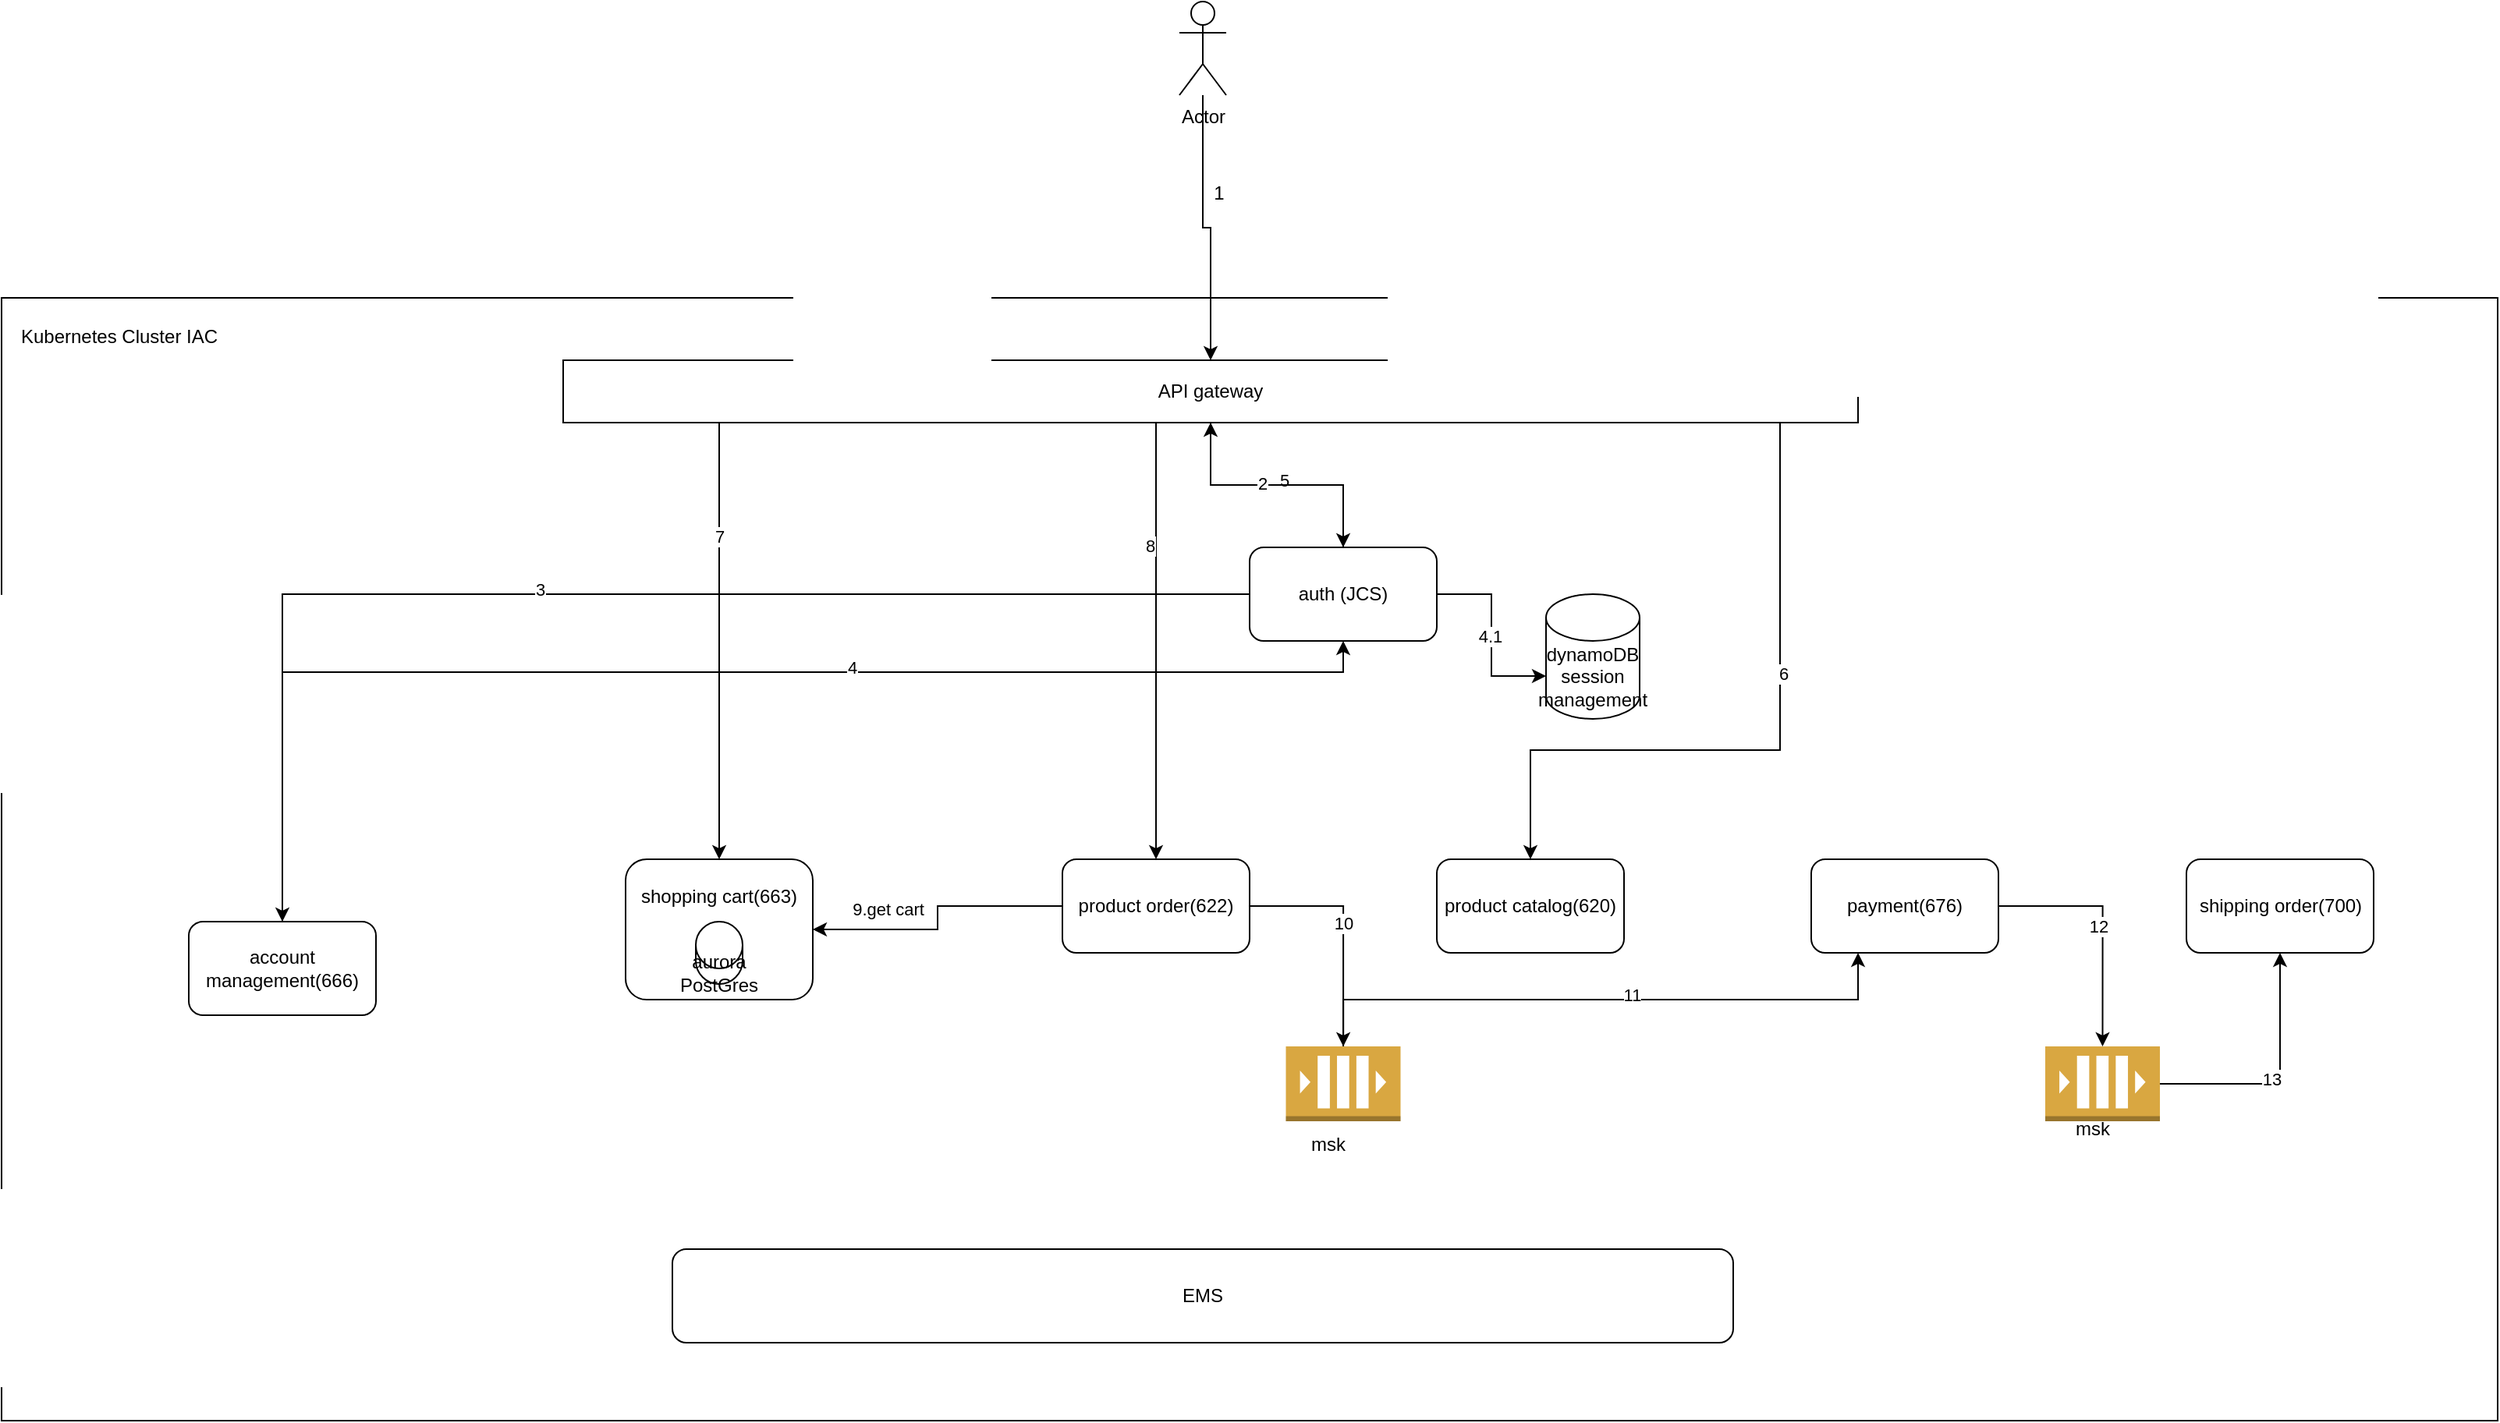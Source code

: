 <mxfile version="28.1.2">
  <diagram name="Page-1" id="AC4NZ0nQd0ChVJ89ozP2">
    <mxGraphModel dx="2602" dy="2327" grid="1" gridSize="10" guides="1" tooltips="1" connect="1" arrows="1" fold="1" page="1" pageScale="1" pageWidth="827" pageHeight="1169" math="0" shadow="0">
      <root>
        <mxCell id="0" />
        <mxCell id="1" parent="0" />
        <mxCell id="Gj-xNXoNOj-doC32Hld5-23" value="" style="rounded=0;whiteSpace=wrap;html=1;" vertex="1" parent="1">
          <mxGeometry x="-280" y="-80" width="1600" height="720" as="geometry" />
        </mxCell>
        <mxCell id="Gj-xNXoNOj-doC32Hld5-22" value="" style="group" vertex="1" connectable="0" parent="1">
          <mxGeometry x="-160" y="-40" width="1400.5" height="630" as="geometry" />
        </mxCell>
        <mxCell id="Gj-xNXoNOj-doC32Hld5-50" style="edgeStyle=orthogonalEdgeStyle;rounded=0;orthogonalLoop=1;jettySize=auto;html=1;" edge="1" parent="Gj-xNXoNOj-doC32Hld5-22" source="Gj-xNXoNOj-doC32Hld5-1" target="Gj-xNXoNOj-doC32Hld5-2">
          <mxGeometry relative="1" as="geometry" />
        </mxCell>
        <mxCell id="Gj-xNXoNOj-doC32Hld5-51" value="9.get cart" style="edgeLabel;html=1;align=center;verticalAlign=middle;resizable=0;points=[];" vertex="1" connectable="0" parent="Gj-xNXoNOj-doC32Hld5-50">
          <mxGeometry x="0.441" y="-13" relative="1" as="geometry">
            <mxPoint x="-1" as="offset" />
          </mxGeometry>
        </mxCell>
        <mxCell id="Gj-xNXoNOj-doC32Hld5-52" style="edgeStyle=orthogonalEdgeStyle;rounded=0;orthogonalLoop=1;jettySize=auto;html=1;" edge="1" parent="Gj-xNXoNOj-doC32Hld5-22" source="Gj-xNXoNOj-doC32Hld5-1" target="Gj-xNXoNOj-doC32Hld5-12">
          <mxGeometry relative="1" as="geometry" />
        </mxCell>
        <mxCell id="Gj-xNXoNOj-doC32Hld5-53" value="10" style="edgeLabel;html=1;align=center;verticalAlign=middle;resizable=0;points=[];" vertex="1" connectable="0" parent="Gj-xNXoNOj-doC32Hld5-52">
          <mxGeometry x="-0.051" relative="1" as="geometry">
            <mxPoint as="offset" />
          </mxGeometry>
        </mxCell>
        <mxCell id="Gj-xNXoNOj-doC32Hld5-1" value="product order(622)" style="rounded=1;whiteSpace=wrap;html=1;" vertex="1" parent="Gj-xNXoNOj-doC32Hld5-22">
          <mxGeometry x="560" y="320" width="120" height="60" as="geometry" />
        </mxCell>
        <mxCell id="Gj-xNXoNOj-doC32Hld5-3" value="product catalog(620)" style="rounded=1;whiteSpace=wrap;html=1;" vertex="1" parent="Gj-xNXoNOj-doC32Hld5-22">
          <mxGeometry x="800" y="320" width="120" height="60" as="geometry" />
        </mxCell>
        <mxCell id="Gj-xNXoNOj-doC32Hld5-4" value="payment(676)" style="rounded=1;whiteSpace=wrap;html=1;" vertex="1" parent="Gj-xNXoNOj-doC32Hld5-22">
          <mxGeometry x="1040" y="320" width="120" height="60" as="geometry" />
        </mxCell>
        <mxCell id="Gj-xNXoNOj-doC32Hld5-2" value="shopping cart(663)&lt;div&gt;&lt;br&gt;&lt;/div&gt;&lt;div&gt;&lt;br&gt;&lt;/div&gt;&lt;div&gt;&lt;br&gt;&lt;/div&gt;" style="rounded=1;whiteSpace=wrap;html=1;" vertex="1" parent="Gj-xNXoNOj-doC32Hld5-22">
          <mxGeometry x="280" y="320" width="120" height="90" as="geometry" />
        </mxCell>
        <mxCell id="Gj-xNXoNOj-doC32Hld5-5" value="shipping order(700)" style="rounded=1;whiteSpace=wrap;html=1;" vertex="1" parent="Gj-xNXoNOj-doC32Hld5-22">
          <mxGeometry x="1280.5" y="320" width="120" height="60" as="geometry" />
        </mxCell>
        <mxCell id="Gj-xNXoNOj-doC32Hld5-33" style="edgeStyle=orthogonalEdgeStyle;rounded=0;orthogonalLoop=1;jettySize=auto;html=1;" edge="1" parent="Gj-xNXoNOj-doC32Hld5-22" source="Gj-xNXoNOj-doC32Hld5-6" target="Gj-xNXoNOj-doC32Hld5-8">
          <mxGeometry relative="1" as="geometry">
            <Array as="points">
              <mxPoint x="60" y="200" />
              <mxPoint x="740" y="200" />
            </Array>
          </mxGeometry>
        </mxCell>
        <mxCell id="Gj-xNXoNOj-doC32Hld5-34" value="4" style="edgeLabel;html=1;align=center;verticalAlign=middle;resizable=0;points=[];" vertex="1" connectable="0" parent="Gj-xNXoNOj-doC32Hld5-33">
          <mxGeometry x="0.221" y="3" relative="1" as="geometry">
            <mxPoint as="offset" />
          </mxGeometry>
        </mxCell>
        <mxCell id="Gj-xNXoNOj-doC32Hld5-6" value="account management(666)" style="rounded=1;whiteSpace=wrap;html=1;" vertex="1" parent="Gj-xNXoNOj-doC32Hld5-22">
          <mxGeometry y="360" width="120" height="60" as="geometry" />
        </mxCell>
        <mxCell id="Gj-xNXoNOj-doC32Hld5-31" style="edgeStyle=orthogonalEdgeStyle;rounded=0;orthogonalLoop=1;jettySize=auto;html=1;entryX=0.5;entryY=0;entryDx=0;entryDy=0;" edge="1" parent="Gj-xNXoNOj-doC32Hld5-22" source="Gj-xNXoNOj-doC32Hld5-8" target="Gj-xNXoNOj-doC32Hld5-6">
          <mxGeometry relative="1" as="geometry" />
        </mxCell>
        <mxCell id="Gj-xNXoNOj-doC32Hld5-32" value="3" style="edgeLabel;html=1;align=center;verticalAlign=middle;resizable=0;points=[];" vertex="1" connectable="0" parent="Gj-xNXoNOj-doC32Hld5-31">
          <mxGeometry x="0.096" y="-3" relative="1" as="geometry">
            <mxPoint as="offset" />
          </mxGeometry>
        </mxCell>
        <mxCell id="Gj-xNXoNOj-doC32Hld5-35" style="edgeStyle=orthogonalEdgeStyle;rounded=0;orthogonalLoop=1;jettySize=auto;html=1;" edge="1" parent="Gj-xNXoNOj-doC32Hld5-22" source="Gj-xNXoNOj-doC32Hld5-8" target="Gj-xNXoNOj-doC32Hld5-19">
          <mxGeometry relative="1" as="geometry" />
        </mxCell>
        <mxCell id="Gj-xNXoNOj-doC32Hld5-36" value="5" style="edgeLabel;html=1;align=center;verticalAlign=middle;resizable=0;points=[];" vertex="1" connectable="0" parent="Gj-xNXoNOj-doC32Hld5-35">
          <mxGeometry x="-0.051" y="-3" relative="1" as="geometry">
            <mxPoint as="offset" />
          </mxGeometry>
        </mxCell>
        <mxCell id="Gj-xNXoNOj-doC32Hld5-8" value="auth (JCS)" style="rounded=1;whiteSpace=wrap;html=1;" vertex="1" parent="Gj-xNXoNOj-doC32Hld5-22">
          <mxGeometry x="680" y="120" width="120" height="60" as="geometry" />
        </mxCell>
        <mxCell id="Gj-xNXoNOj-doC32Hld5-9" value="aurora PostGres" style="shape=cylinder3;whiteSpace=wrap;html=1;boundedLbl=1;backgroundOutline=1;size=15;" vertex="1" parent="Gj-xNXoNOj-doC32Hld5-22">
          <mxGeometry x="325" y="360" width="30" height="40" as="geometry" />
        </mxCell>
        <mxCell id="Gj-xNXoNOj-doC32Hld5-54" style="edgeStyle=orthogonalEdgeStyle;rounded=0;orthogonalLoop=1;jettySize=auto;html=1;entryX=0.25;entryY=1;entryDx=0;entryDy=0;" edge="1" parent="Gj-xNXoNOj-doC32Hld5-22" source="Gj-xNXoNOj-doC32Hld5-12" target="Gj-xNXoNOj-doC32Hld5-4">
          <mxGeometry relative="1" as="geometry">
            <Array as="points">
              <mxPoint x="740" y="410" />
              <mxPoint x="1070" y="410" />
            </Array>
          </mxGeometry>
        </mxCell>
        <mxCell id="Gj-xNXoNOj-doC32Hld5-55" value="11" style="edgeLabel;html=1;align=center;verticalAlign=middle;resizable=0;points=[];" vertex="1" connectable="0" parent="Gj-xNXoNOj-doC32Hld5-54">
          <mxGeometry x="0.094" y="3" relative="1" as="geometry">
            <mxPoint x="1" as="offset" />
          </mxGeometry>
        </mxCell>
        <mxCell id="Gj-xNXoNOj-doC32Hld5-12" value="" style="outlineConnect=0;dashed=0;verticalLabelPosition=bottom;verticalAlign=top;align=center;html=1;shape=mxgraph.aws3.queue;fillColor=#D9A741;gradientColor=none;" vertex="1" parent="Gj-xNXoNOj-doC32Hld5-22">
          <mxGeometry x="703.25" y="440" width="73.5" height="48" as="geometry" />
        </mxCell>
        <mxCell id="Gj-xNXoNOj-doC32Hld5-58" style="edgeStyle=orthogonalEdgeStyle;rounded=0;orthogonalLoop=1;jettySize=auto;html=1;entryX=0.5;entryY=1;entryDx=0;entryDy=0;" edge="1" parent="Gj-xNXoNOj-doC32Hld5-22" source="Gj-xNXoNOj-doC32Hld5-14" target="Gj-xNXoNOj-doC32Hld5-5">
          <mxGeometry relative="1" as="geometry" />
        </mxCell>
        <mxCell id="Gj-xNXoNOj-doC32Hld5-59" value="13" style="edgeLabel;html=1;align=center;verticalAlign=middle;resizable=0;points=[];" vertex="1" connectable="0" parent="Gj-xNXoNOj-doC32Hld5-58">
          <mxGeometry x="-0.12" y="3" relative="1" as="geometry">
            <mxPoint as="offset" />
          </mxGeometry>
        </mxCell>
        <mxCell id="Gj-xNXoNOj-doC32Hld5-14" value="" style="outlineConnect=0;dashed=0;verticalLabelPosition=bottom;verticalAlign=top;align=center;html=1;shape=mxgraph.aws3.queue;fillColor=#D9A741;gradientColor=none;" vertex="1" parent="Gj-xNXoNOj-doC32Hld5-22">
          <mxGeometry x="1190" y="440" width="73.5" height="48" as="geometry" />
        </mxCell>
        <mxCell id="Gj-xNXoNOj-doC32Hld5-16" value="msk" style="text;html=1;align=center;verticalAlign=middle;resizable=0;points=[];autosize=1;strokeColor=none;fillColor=none;" vertex="1" parent="Gj-xNXoNOj-doC32Hld5-22">
          <mxGeometry x="705" y="488" width="50" height="30" as="geometry" />
        </mxCell>
        <mxCell id="Gj-xNXoNOj-doC32Hld5-18" value="msk" style="text;html=1;align=center;verticalAlign=middle;resizable=0;points=[];autosize=1;strokeColor=none;fillColor=none;" vertex="1" parent="Gj-xNXoNOj-doC32Hld5-22">
          <mxGeometry x="1195" y="478" width="50" height="30" as="geometry" />
        </mxCell>
        <mxCell id="Gj-xNXoNOj-doC32Hld5-28" style="edgeStyle=orthogonalEdgeStyle;rounded=0;orthogonalLoop=1;jettySize=auto;html=1;" edge="1" parent="Gj-xNXoNOj-doC32Hld5-22" source="Gj-xNXoNOj-doC32Hld5-19" target="Gj-xNXoNOj-doC32Hld5-8">
          <mxGeometry relative="1" as="geometry" />
        </mxCell>
        <mxCell id="Gj-xNXoNOj-doC32Hld5-30" value="2" style="edgeLabel;html=1;align=center;verticalAlign=middle;resizable=0;points=[];" vertex="1" connectable="0" parent="Gj-xNXoNOj-doC32Hld5-28">
          <mxGeometry x="-0.104" y="1" relative="1" as="geometry">
            <mxPoint x="-1" as="offset" />
          </mxGeometry>
        </mxCell>
        <mxCell id="Gj-xNXoNOj-doC32Hld5-41" style="edgeStyle=orthogonalEdgeStyle;rounded=0;orthogonalLoop=1;jettySize=auto;html=1;" edge="1" parent="Gj-xNXoNOj-doC32Hld5-22" source="Gj-xNXoNOj-doC32Hld5-19" target="Gj-xNXoNOj-doC32Hld5-3">
          <mxGeometry relative="1" as="geometry">
            <Array as="points">
              <mxPoint x="1020" y="250" />
              <mxPoint x="860" y="250" />
            </Array>
          </mxGeometry>
        </mxCell>
        <mxCell id="Gj-xNXoNOj-doC32Hld5-42" value="6" style="edgeLabel;html=1;align=center;verticalAlign=middle;resizable=0;points=[];" vertex="1" connectable="0" parent="Gj-xNXoNOj-doC32Hld5-41">
          <mxGeometry x="-0.267" y="2" relative="1" as="geometry">
            <mxPoint y="-1" as="offset" />
          </mxGeometry>
        </mxCell>
        <mxCell id="Gj-xNXoNOj-doC32Hld5-43" style="edgeStyle=orthogonalEdgeStyle;rounded=0;orthogonalLoop=1;jettySize=auto;html=1;entryX=0.5;entryY=0;entryDx=0;entryDy=0;" edge="1" parent="Gj-xNXoNOj-doC32Hld5-22" source="Gj-xNXoNOj-doC32Hld5-19" target="Gj-xNXoNOj-doC32Hld5-2">
          <mxGeometry relative="1" as="geometry">
            <Array as="points">
              <mxPoint x="340" y="120" />
              <mxPoint x="340" y="120" />
            </Array>
          </mxGeometry>
        </mxCell>
        <mxCell id="Gj-xNXoNOj-doC32Hld5-44" value="7" style="edgeLabel;html=1;align=center;verticalAlign=middle;resizable=0;points=[];" vertex="1" connectable="0" parent="Gj-xNXoNOj-doC32Hld5-43">
          <mxGeometry x="-0.472" relative="1" as="geometry">
            <mxPoint y="-1" as="offset" />
          </mxGeometry>
        </mxCell>
        <mxCell id="Gj-xNXoNOj-doC32Hld5-47" style="edgeStyle=orthogonalEdgeStyle;rounded=0;orthogonalLoop=1;jettySize=auto;html=1;" edge="1" parent="Gj-xNXoNOj-doC32Hld5-22" source="Gj-xNXoNOj-doC32Hld5-19" target="Gj-xNXoNOj-doC32Hld5-1">
          <mxGeometry relative="1" as="geometry">
            <Array as="points">
              <mxPoint x="620" y="110" />
              <mxPoint x="620" y="110" />
            </Array>
          </mxGeometry>
        </mxCell>
        <mxCell id="Gj-xNXoNOj-doC32Hld5-48" value="8" style="edgeLabel;html=1;align=center;verticalAlign=middle;resizable=0;points=[];" vertex="1" connectable="0" parent="Gj-xNXoNOj-doC32Hld5-47">
          <mxGeometry x="-0.433" y="-4" relative="1" as="geometry">
            <mxPoint y="-1" as="offset" />
          </mxGeometry>
        </mxCell>
        <mxCell id="Gj-xNXoNOj-doC32Hld5-19" value="API gateway" style="rounded=0;whiteSpace=wrap;html=1;" vertex="1" parent="Gj-xNXoNOj-doC32Hld5-22">
          <mxGeometry x="240" width="830" height="40" as="geometry" />
        </mxCell>
        <mxCell id="Gj-xNXoNOj-doC32Hld5-20" value="dynamoDB session management" style="shape=cylinder3;whiteSpace=wrap;html=1;boundedLbl=1;backgroundOutline=1;size=15;" vertex="1" parent="Gj-xNXoNOj-doC32Hld5-22">
          <mxGeometry x="870" y="150" width="60" height="80" as="geometry" />
        </mxCell>
        <mxCell id="Gj-xNXoNOj-doC32Hld5-21" value="EMS" style="rounded=1;whiteSpace=wrap;html=1;" vertex="1" parent="Gj-xNXoNOj-doC32Hld5-22">
          <mxGeometry x="310" y="570" width="680" height="60" as="geometry" />
        </mxCell>
        <mxCell id="Gj-xNXoNOj-doC32Hld5-39" style="edgeStyle=orthogonalEdgeStyle;rounded=0;orthogonalLoop=1;jettySize=auto;html=1;entryX=0;entryY=0;entryDx=0;entryDy=52.5;entryPerimeter=0;" edge="1" parent="Gj-xNXoNOj-doC32Hld5-22" source="Gj-xNXoNOj-doC32Hld5-8" target="Gj-xNXoNOj-doC32Hld5-20">
          <mxGeometry relative="1" as="geometry" />
        </mxCell>
        <mxCell id="Gj-xNXoNOj-doC32Hld5-40" value="4.1" style="edgeLabel;html=1;align=center;verticalAlign=middle;resizable=0;points=[];" vertex="1" connectable="0" parent="Gj-xNXoNOj-doC32Hld5-39">
          <mxGeometry x="-0.007" y="-1" relative="1" as="geometry">
            <mxPoint y="1" as="offset" />
          </mxGeometry>
        </mxCell>
        <mxCell id="Gj-xNXoNOj-doC32Hld5-56" style="edgeStyle=orthogonalEdgeStyle;rounded=0;orthogonalLoop=1;jettySize=auto;html=1;entryX=0.5;entryY=0;entryDx=0;entryDy=0;entryPerimeter=0;" edge="1" parent="Gj-xNXoNOj-doC32Hld5-22" source="Gj-xNXoNOj-doC32Hld5-4" target="Gj-xNXoNOj-doC32Hld5-14">
          <mxGeometry relative="1" as="geometry" />
        </mxCell>
        <mxCell id="Gj-xNXoNOj-doC32Hld5-57" value="12" style="edgeLabel;html=1;align=center;verticalAlign=middle;resizable=0;points=[];" vertex="1" connectable="0" parent="Gj-xNXoNOj-doC32Hld5-56">
          <mxGeometry x="0.017" y="-3" relative="1" as="geometry">
            <mxPoint as="offset" />
          </mxGeometry>
        </mxCell>
        <mxCell id="Gj-xNXoNOj-doC32Hld5-24" value="Kubernetes Cluster IAC" style="text;html=1;align=center;verticalAlign=middle;resizable=0;points=[];autosize=1;strokeColor=none;fillColor=none;" vertex="1" parent="1">
          <mxGeometry x="-280" y="-70" width="150" height="30" as="geometry" />
        </mxCell>
        <mxCell id="Gj-xNXoNOj-doC32Hld5-26" style="edgeStyle=orthogonalEdgeStyle;rounded=0;orthogonalLoop=1;jettySize=auto;html=1;" edge="1" parent="1" source="Gj-xNXoNOj-doC32Hld5-25" target="Gj-xNXoNOj-doC32Hld5-19">
          <mxGeometry relative="1" as="geometry" />
        </mxCell>
        <mxCell id="Gj-xNXoNOj-doC32Hld5-25" value="Actor" style="shape=umlActor;verticalLabelPosition=bottom;verticalAlign=top;html=1;outlineConnect=0;" vertex="1" parent="1">
          <mxGeometry x="475" y="-270" width="30" height="60" as="geometry" />
        </mxCell>
        <mxCell id="Gj-xNXoNOj-doC32Hld5-29" value="1" style="text;html=1;align=center;verticalAlign=middle;resizable=0;points=[];autosize=1;strokeColor=none;fillColor=none;" vertex="1" parent="1">
          <mxGeometry x="485" y="-162" width="30" height="30" as="geometry" />
        </mxCell>
      </root>
    </mxGraphModel>
  </diagram>
</mxfile>
